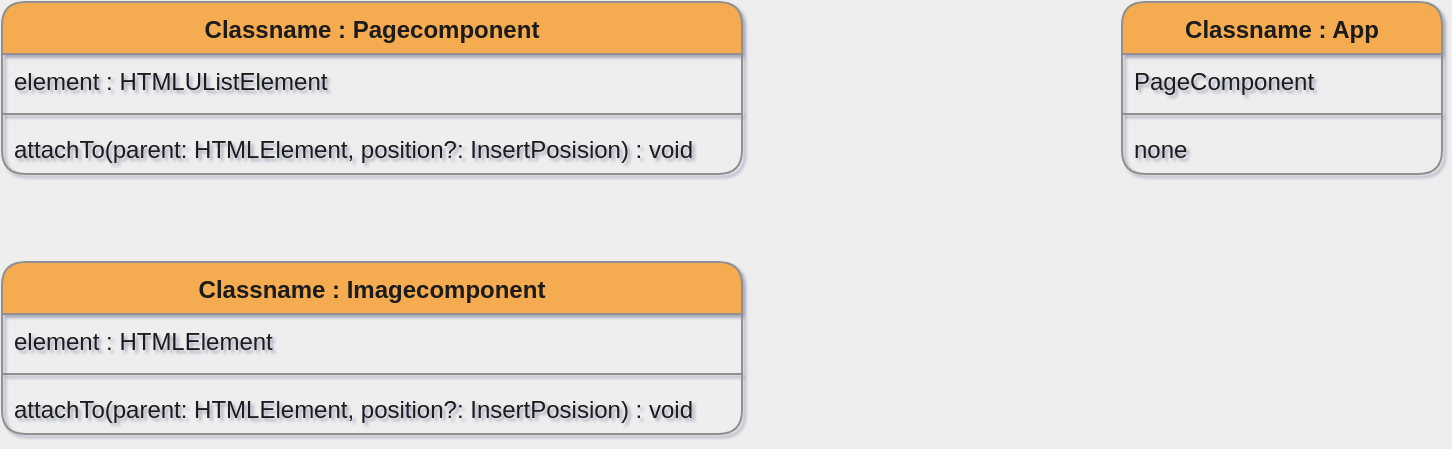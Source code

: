<mxfile version="14.9.8" type="device"><diagram id="lIDyaAKEWHTNpQx7P82L" name="Page-1"><mxGraphModel dx="1360" dy="834" grid="1" gridSize="10" guides="1" tooltips="1" connect="1" arrows="1" fold="1" page="1" pageScale="1" pageWidth="827" pageHeight="1169" background="#EEEEEE" math="0" shadow="1"><root><mxCell id="0"/><mxCell id="1" parent="0"/><mxCell id="kt2ZJzvy34004zf3-uJq-3" value="Classname : App" style="swimlane;fontStyle=1;align=center;verticalAlign=top;childLayout=stackLayout;horizontal=1;startSize=26;horizontalStack=0;resizeParent=1;resizeParentMax=0;resizeLast=0;collapsible=1;marginBottom=0;rounded=1;strokeColor=#909090;fillColor=#F5AB50;fontColor=#1A1A1A;" parent="1" vertex="1"><mxGeometry x="600" y="40" width="160" height="86" as="geometry"/></mxCell><mxCell id="kt2ZJzvy34004zf3-uJq-4" value="PageComponent" style="text;strokeColor=none;fillColor=none;align=left;verticalAlign=top;spacingLeft=4;spacingRight=4;overflow=hidden;rotatable=0;points=[[0,0.5],[1,0.5]];portConstraint=eastwest;fontColor=#1A1A1A;" parent="kt2ZJzvy34004zf3-uJq-3" vertex="1"><mxGeometry y="26" width="160" height="26" as="geometry"/></mxCell><mxCell id="kt2ZJzvy34004zf3-uJq-5" value="" style="line;strokeWidth=1;fillColor=none;align=left;verticalAlign=middle;spacingTop=-1;spacingLeft=3;spacingRight=3;rotatable=0;labelPosition=right;points=[];portConstraint=eastwest;strokeColor=#909090;fontColor=#1A1A1A;labelBackgroundColor=#EEEEEE;" parent="kt2ZJzvy34004zf3-uJq-3" vertex="1"><mxGeometry y="52" width="160" height="8" as="geometry"/></mxCell><mxCell id="kt2ZJzvy34004zf3-uJq-6" value="none" style="text;strokeColor=none;fillColor=none;align=left;verticalAlign=top;spacingLeft=4;spacingRight=4;overflow=hidden;rotatable=0;points=[[0,0.5],[1,0.5]];portConstraint=eastwest;fontColor=#1A1A1A;" parent="kt2ZJzvy34004zf3-uJq-3" vertex="1"><mxGeometry y="60" width="160" height="26" as="geometry"/></mxCell><mxCell id="kt2ZJzvy34004zf3-uJq-7" value="Classname : Pagecomponent" style="swimlane;fontStyle=1;align=center;verticalAlign=top;childLayout=stackLayout;horizontal=1;startSize=26;horizontalStack=0;resizeParent=1;resizeParentMax=0;resizeLast=0;collapsible=1;marginBottom=0;rounded=1;strokeColor=#909090;fillColor=#F5AB50;fontColor=#1A1A1A;" parent="1" vertex="1"><mxGeometry x="40" y="40" width="370" height="86" as="geometry"/></mxCell><mxCell id="kt2ZJzvy34004zf3-uJq-8" value="element : HTMLUListElement" style="text;strokeColor=none;fillColor=none;align=left;verticalAlign=top;spacingLeft=4;spacingRight=4;overflow=hidden;rotatable=0;points=[[0,0.5],[1,0.5]];portConstraint=eastwest;fontColor=#1A1A1A;" parent="kt2ZJzvy34004zf3-uJq-7" vertex="1"><mxGeometry y="26" width="370" height="26" as="geometry"/></mxCell><mxCell id="kt2ZJzvy34004zf3-uJq-9" value="" style="line;strokeWidth=1;fillColor=none;align=left;verticalAlign=middle;spacingTop=-1;spacingLeft=3;spacingRight=3;rotatable=0;labelPosition=right;points=[];portConstraint=eastwest;strokeColor=#909090;fontColor=#1A1A1A;labelBackgroundColor=#EEEEEE;" parent="kt2ZJzvy34004zf3-uJq-7" vertex="1"><mxGeometry y="52" width="370" height="8" as="geometry"/></mxCell><mxCell id="kt2ZJzvy34004zf3-uJq-10" value="attachTo(parent: HTMLElement, position?: InsertPosision) : void" style="text;strokeColor=none;fillColor=none;align=left;verticalAlign=top;spacingLeft=4;spacingRight=4;overflow=hidden;rotatable=0;points=[[0,0.5],[1,0.5]];portConstraint=eastwest;fontColor=#1A1A1A;" parent="kt2ZJzvy34004zf3-uJq-7" vertex="1"><mxGeometry y="60" width="370" height="26" as="geometry"/></mxCell><mxCell id="DSmMZnyoT8cS_qyygut0-5" value="Classname : Imagecomponent" style="swimlane;fontStyle=1;align=center;verticalAlign=top;childLayout=stackLayout;horizontal=1;startSize=26;horizontalStack=0;resizeParent=1;resizeParentMax=0;resizeLast=0;collapsible=1;marginBottom=0;rounded=1;strokeColor=#909090;fillColor=#F5AB50;fontColor=#1A1A1A;" parent="1" vertex="1"><mxGeometry x="40" y="170" width="370" height="86" as="geometry"/></mxCell><mxCell id="DSmMZnyoT8cS_qyygut0-6" value="element : HTMLElement" style="text;strokeColor=none;fillColor=none;align=left;verticalAlign=top;spacingLeft=4;spacingRight=4;overflow=hidden;rotatable=0;points=[[0,0.5],[1,0.5]];portConstraint=eastwest;fontColor=#1A1A1A;" parent="DSmMZnyoT8cS_qyygut0-5" vertex="1"><mxGeometry y="26" width="370" height="26" as="geometry"/></mxCell><mxCell id="DSmMZnyoT8cS_qyygut0-7" value="" style="line;strokeWidth=1;fillColor=none;align=left;verticalAlign=middle;spacingTop=-1;spacingLeft=3;spacingRight=3;rotatable=0;labelPosition=right;points=[];portConstraint=eastwest;strokeColor=#909090;fontColor=#1A1A1A;labelBackgroundColor=#EEEEEE;" parent="DSmMZnyoT8cS_qyygut0-5" vertex="1"><mxGeometry y="52" width="370" height="8" as="geometry"/></mxCell><mxCell id="DSmMZnyoT8cS_qyygut0-8" value="attachTo(parent: HTMLElement, position?: InsertPosision) : void" style="text;strokeColor=none;fillColor=none;align=left;verticalAlign=top;spacingLeft=4;spacingRight=4;overflow=hidden;rotatable=0;points=[[0,0.5],[1,0.5]];portConstraint=eastwest;fontColor=#1A1A1A;" parent="DSmMZnyoT8cS_qyygut0-5" vertex="1"><mxGeometry y="60" width="370" height="26" as="geometry"/></mxCell></root></mxGraphModel></diagram></mxfile>